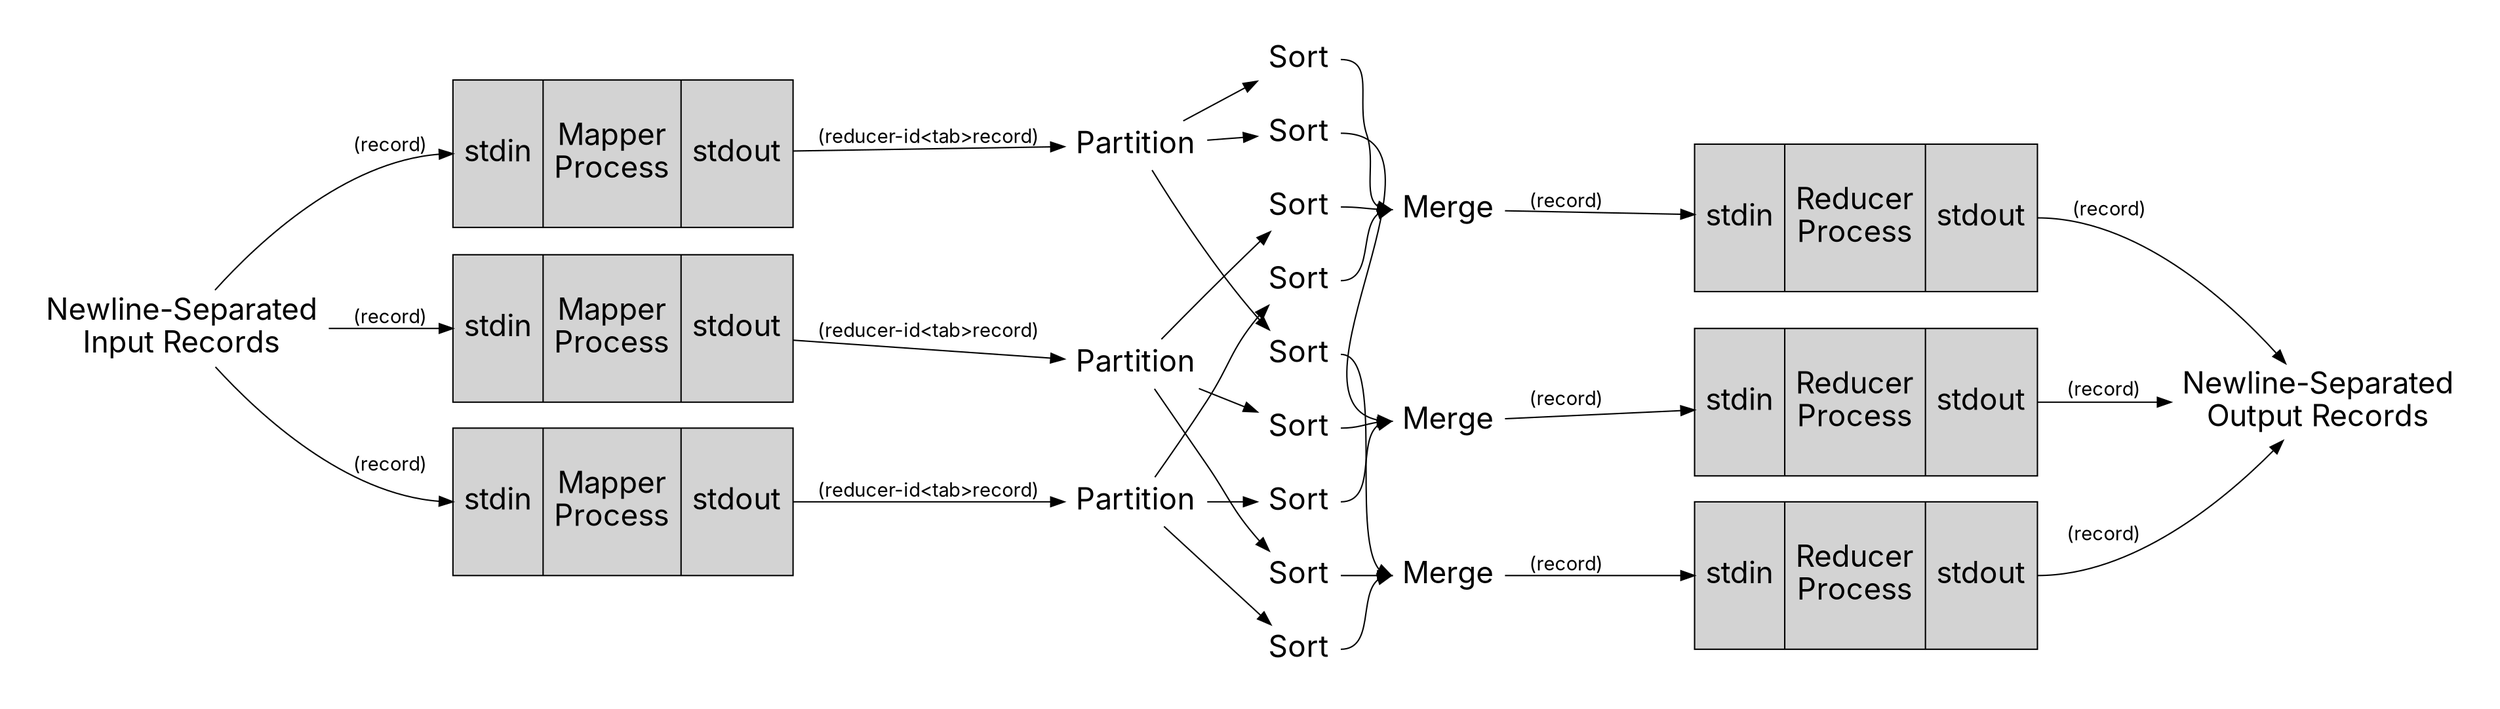 digraph {
  graph [ margin="0.3,0.3", fontname=BlinkMacSystemFont, fontsize=22 ];
  node [ fontname=BlinkMacSystemFont, fontsize=22 ];
  edge [ fontname=BlinkMacSystemFont, fontsize=14 ];

  rankdir=LR;
  input [pos="-4,3!", label="Newline-Separated\nInput Records", shape=plaintext];

  map1 [pos="-0.25,0.75!", label="{stdin|\nMapper\nProcess\n\n|stdout}", shape=record, style=filled, fillcolor=lightgray];
  map2 [pos="-0.25,3!", label="{stdin|\nMapper\nProcess\n\n|stdout}", shape=record, style=filled, fillcolor=lightgray];
  map3 [pos="-0.25,5.25!", label="{stdin|\nMapper\nProcess\n\n|stdout}", shape=record, style=filled, fillcolor=lightgray];

  partition1 [pos="4.5,0.75!", label="Partition", shape=plaintext];
  partition2 [pos="4.5,3!", label="Partition", shape=plaintext];
  partition3 [pos="4.5,5.25!", label="Partition", shape=plaintext];

  sort11 [pos="6,0!", label="Sort", shape=plaintext];
  sort12 [pos="6,0.75!", label="Sort", shape=plaintext];
  sort13 [pos="6,1.5!", label="Sort", shape=plaintext];
  sort21 [pos="6,2.25!", label="Sort", shape=plaintext];
  sort22 [pos="6,3!", label="Sort", shape=plaintext];
  sort23 [pos="6,3.75!", label="Sort", shape=plaintext];
  sort31 [pos="6,4.5!", label="Sort", shape=plaintext];
  sort32 [pos="6,5.25!", label="Sort", shape=plaintext];
  sort33 [pos="6,6!", label="Sort", shape=plaintext];

  merge1 [pos="8,0.75!", label="Merge", shape=plaintext];
  merge2 [pos="8,3!", label="Merge", shape=plaintext];
  merge3 [pos="8,5.25!", label="Merge", shape=plaintext];

  reduce1 [pos="12.25,0.75!", label="{stdin|\nReducer\nProcess\n\n|stdout}", shape=record, style=filled, fillcolor=lightgray];
  reduce2 [pos="12.25,3!", label="{stdin|\nReducer\nProcess\n\n|stdout}", shape=record, style=filled, fillcolor=lightgray];
  reduce3 [pos="12.25,5.25!", label="{stdin|\nReducer\nProcess\n\n|stdout}", shape=record, style=filled, fillcolor=lightgray];

  output [pos="16,3!", label="Newline-Separated\nOutput Records", shape=plaintext];

  input -> map1:w [label="(record)"];
  input -> map2:w [label="(record)"];
  input -> map3:w [label="(record)"];
  map1 -> partition1 [label="(reducer-id<tab>record)"];
  map2 -> partition2 [label="(reducer-id<tab>record)"];
  map3 -> partition3 [label="(reducer-id<tab>record)"];
  partition1 -> sort11;
  partition1 -> sort12;
  partition1 -> sort13;
  partition2 -> sort21;
  partition2 -> sort22;
  partition2 -> sort23;
  partition3 -> sort31;
  partition3 -> sort32;
  partition3 -> sort33;
  sort11:e -> merge1:w;
  sort12:e -> merge2:w;
  sort13:e -> merge3:w;
  sort21:e -> merge1:w;
  sort22:e -> merge2:w;
  sort23:e -> merge3:w;
  sort31:e -> merge1:w;
  sort32:e -> merge2:w;
  sort33:e -> merge3:w;
  merge1 -> reduce1 [label="(record)             "];
  merge2 -> reduce2 [label="(record)             "];
  merge3 -> reduce3 [label="(record)             "];
  reduce1:e -> output [label="(record)"];
  reduce2:e -> output [label="  (record)"];
  reduce3:e -> output [label="(record)"];
}

